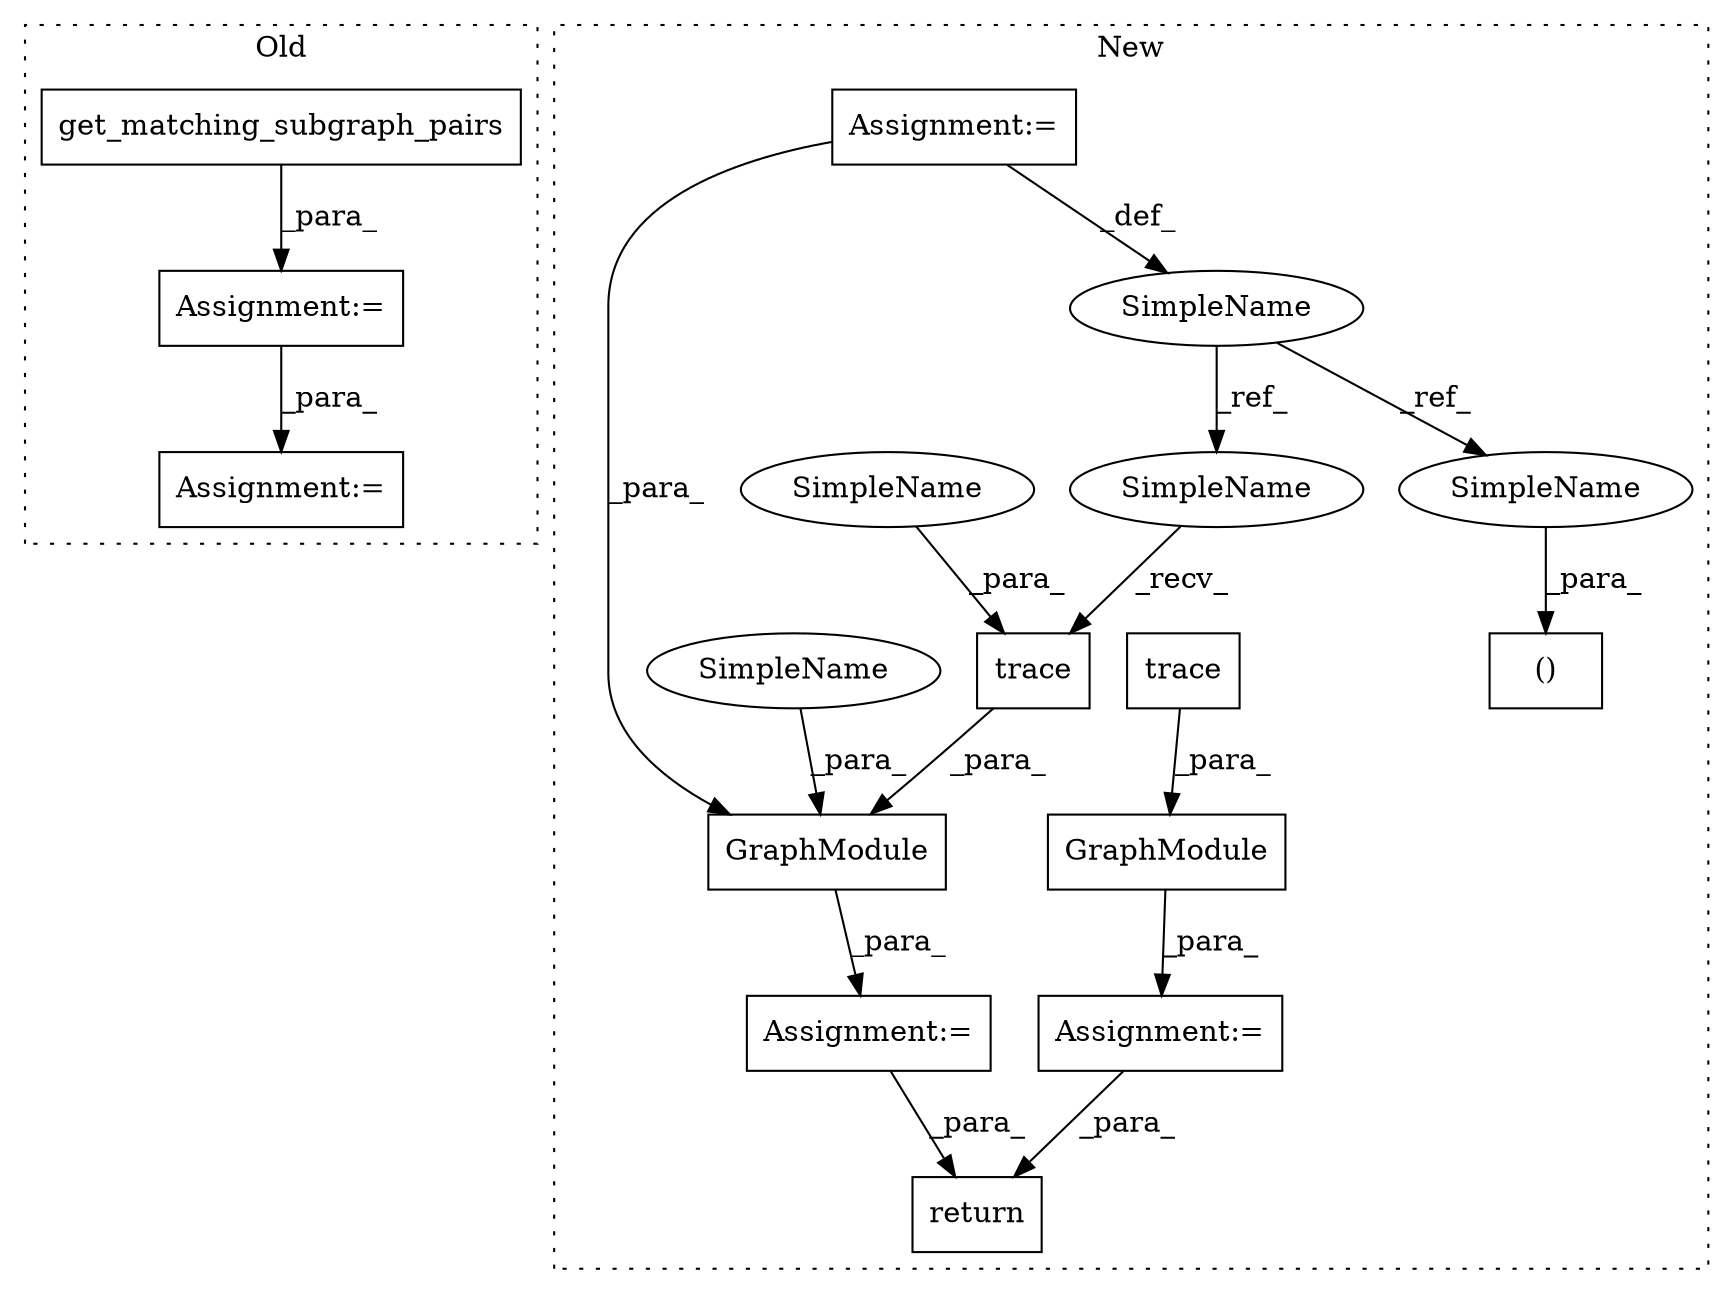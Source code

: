 digraph G {
subgraph cluster0 {
1 [label="get_matching_subgraph_pairs" a="32" s="8817,8854" l="28,1" shape="box"];
7 [label="Assignment:=" a="7" s="8816" l="1" shape="box"];
8 [label="Assignment:=" a="7" s="8875" l="1" shape="box"];
label = "Old";
style="dotted";
}
subgraph cluster1 {
2 [label="trace" a="32" s="10621,10634" l="6,1" shape="box"];
3 [label="GraphModule" a="32" s="10592,10635" l="12,1" shape="box"];
4 [label="SimpleName" a="42" s="10464" l="8" shape="ellipse"];
5 [label="()" a="106" s="10511" l="29" shape="box"];
6 [label="Assignment:=" a="7" s="10464" l="8" shape="box"];
9 [label="Assignment:=" a="7" s="10591" l="1" shape="box"];
10 [label="return" a="41" s="10697" l="7" shape="box"];
11 [label="trace" a="32" s="10676,10689" l="6,1" shape="box"];
12 [label="GraphModule" a="32" s="10647,10690" l="12,1" shape="box"];
13 [label="Assignment:=" a="7" s="10646" l="1" shape="box"];
14 [label="SimpleName" a="42" s="10511" l="8" shape="ellipse"];
15 [label="SimpleName" a="42" s="10612" l="8" shape="ellipse"];
16 [label="SimpleName" a="42" s="10627" l="7" shape="ellipse"];
17 [label="SimpleName" a="42" s="10604" l="7" shape="ellipse"];
label = "New";
style="dotted";
}
1 -> 7 [label="_para_"];
2 -> 3 [label="_para_"];
3 -> 9 [label="_para_"];
4 -> 15 [label="_ref_"];
4 -> 14 [label="_ref_"];
6 -> 4 [label="_def_"];
6 -> 3 [label="_para_"];
7 -> 8 [label="_para_"];
9 -> 10 [label="_para_"];
11 -> 12 [label="_para_"];
12 -> 13 [label="_para_"];
13 -> 10 [label="_para_"];
14 -> 5 [label="_para_"];
15 -> 2 [label="_recv_"];
16 -> 2 [label="_para_"];
17 -> 3 [label="_para_"];
}